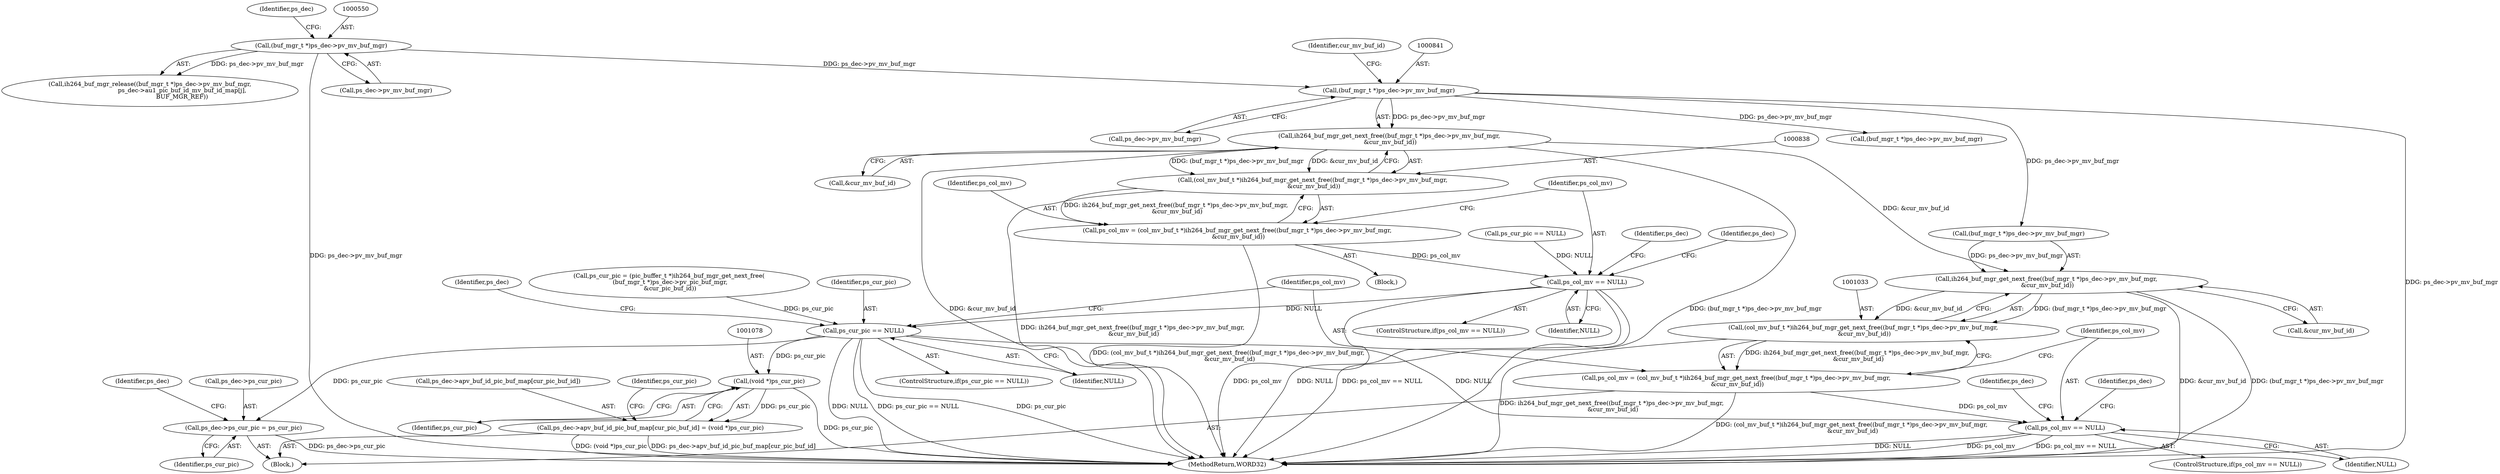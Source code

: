 digraph "0_Android_a78887bcffbc2995cf9ed72e0697acf560875e9e_3@API" {
"1000839" [label="(Call,ih264_buf_mgr_get_next_free((buf_mgr_t *)ps_dec->pv_mv_buf_mgr,\n &cur_mv_buf_id))"];
"1000840" [label="(Call,(buf_mgr_t *)ps_dec->pv_mv_buf_mgr)"];
"1000549" [label="(Call,(buf_mgr_t *)ps_dec->pv_mv_buf_mgr)"];
"1000837" [label="(Call,(col_mv_buf_t *)ih264_buf_mgr_get_next_free((buf_mgr_t *)ps_dec->pv_mv_buf_mgr,\n &cur_mv_buf_id))"];
"1000835" [label="(Call,ps_col_mv = (col_mv_buf_t *)ih264_buf_mgr_get_next_free((buf_mgr_t *)ps_dec->pv_mv_buf_mgr,\n &cur_mv_buf_id))"];
"1000848" [label="(Call,ps_col_mv == NULL)"];
"1001019" [label="(Call,ps_cur_pic == NULL)"];
"1001043" [label="(Call,ps_col_mv == NULL)"];
"1001054" [label="(Call,ps_dec->ps_cur_pic = ps_cur_pic)"];
"1001077" [label="(Call,(void *)ps_cur_pic)"];
"1001071" [label="(Call,ps_dec->apv_buf_id_pic_buf_map[cur_pic_buf_id] = (void *)ps_cur_pic)"];
"1001034" [label="(Call,ih264_buf_mgr_get_next_free((buf_mgr_t *)ps_dec->pv_mv_buf_mgr,\n &cur_mv_buf_id))"];
"1001032" [label="(Call,(col_mv_buf_t *)ih264_buf_mgr_get_next_free((buf_mgr_t *)ps_dec->pv_mv_buf_mgr,\n &cur_mv_buf_id))"];
"1001030" [label="(Call,ps_col_mv = (col_mv_buf_t *)ih264_buf_mgr_get_next_free((buf_mgr_t *)ps_dec->pv_mv_buf_mgr,\n &cur_mv_buf_id))"];
"1000854" [label="(Identifier,ps_dec)"];
"1001043" [label="(Call,ps_col_mv == NULL)"];
"1001035" [label="(Call,(buf_mgr_t *)ps_dec->pv_mv_buf_mgr)"];
"1001034" [label="(Call,ih264_buf_mgr_get_next_free((buf_mgr_t *)ps_dec->pv_mv_buf_mgr,\n &cur_mv_buf_id))"];
"1000549" [label="(Call,(buf_mgr_t *)ps_dec->pv_mv_buf_mgr)"];
"1001019" [label="(Call,ps_cur_pic == NULL)"];
"1000842" [label="(Call,ps_dec->pv_mv_buf_mgr)"];
"1001055" [label="(Call,ps_dec->ps_cur_pic)"];
"1001040" [label="(Call,&cur_mv_buf_id)"];
"1001079" [label="(Identifier,ps_cur_pic)"];
"1002052" [label="(MethodReturn,WORD32)"];
"1001020" [label="(Identifier,ps_cur_pic)"];
"1001071" [label="(Call,ps_dec->apv_buf_id_pic_buf_map[cur_pic_buf_id] = (void *)ps_cur_pic)"];
"1001049" [label="(Identifier,ps_dec)"];
"1001042" [label="(ControlStructure,if(ps_col_mv == NULL))"];
"1000837" [label="(Call,(col_mv_buf_t *)ih264_buf_mgr_get_next_free((buf_mgr_t *)ps_dec->pv_mv_buf_mgr,\n &cur_mv_buf_id))"];
"1000846" [label="(Identifier,cur_mv_buf_id)"];
"1000861" [label="(Identifier,ps_dec)"];
"1001025" [label="(Identifier,ps_dec)"];
"1001045" [label="(Identifier,NULL)"];
"1001031" [label="(Identifier,ps_col_mv)"];
"1001077" [label="(Call,(void *)ps_cur_pic)"];
"1001044" [label="(Identifier,ps_col_mv)"];
"1001018" [label="(ControlStructure,if(ps_cur_pic == NULL))"];
"1000793" [label="(Block,)"];
"1000556" [label="(Identifier,ps_dec)"];
"1000836" [label="(Identifier,ps_col_mv)"];
"1000847" [label="(ControlStructure,if(ps_col_mv == NULL))"];
"1001030" [label="(Call,ps_col_mv = (col_mv_buf_t *)ih264_buf_mgr_get_next_free((buf_mgr_t *)ps_dec->pv_mv_buf_mgr,\n &cur_mv_buf_id))"];
"1001061" [label="(Identifier,ps_dec)"];
"1001006" [label="(Call,ps_cur_pic = (pic_buffer_t *)ih264_buf_mgr_get_next_free(\n (buf_mgr_t *)ps_dec->pv_pic_buf_mgr,\n &cur_pic_buf_id))"];
"1001058" [label="(Identifier,ps_cur_pic)"];
"1000845" [label="(Call,&cur_mv_buf_id)"];
"1000814" [label="(Call,ps_cur_pic == NULL)"];
"1001021" [label="(Identifier,NULL)"];
"1001054" [label="(Call,ps_dec->ps_cur_pic = ps_cur_pic)"];
"1001032" [label="(Call,(col_mv_buf_t *)ih264_buf_mgr_get_next_free((buf_mgr_t *)ps_dec->pv_mv_buf_mgr,\n &cur_mv_buf_id))"];
"1000848" [label="(Call,ps_col_mv == NULL)"];
"1000849" [label="(Identifier,ps_col_mv)"];
"1001082" [label="(Identifier,ps_cur_pic)"];
"1000551" [label="(Call,ps_dec->pv_mv_buf_mgr)"];
"1000949" [label="(Block,)"];
"1000835" [label="(Call,ps_col_mv = (col_mv_buf_t *)ih264_buf_mgr_get_next_free((buf_mgr_t *)ps_dec->pv_mv_buf_mgr,\n &cur_mv_buf_id))"];
"1000548" [label="(Call,ih264_buf_mgr_release((buf_mgr_t *)ps_dec->pv_mv_buf_mgr,\n                                  ps_dec->au1_pic_buf_id_mv_buf_id_map[j],\n                                  BUF_MGR_REF))"];
"1000972" [label="(Call,(buf_mgr_t *)ps_dec->pv_mv_buf_mgr)"];
"1000850" [label="(Identifier,NULL)"];
"1001056" [label="(Identifier,ps_dec)"];
"1000839" [label="(Call,ih264_buf_mgr_get_next_free((buf_mgr_t *)ps_dec->pv_mv_buf_mgr,\n &cur_mv_buf_id))"];
"1001072" [label="(Call,ps_dec->apv_buf_id_pic_buf_map[cur_pic_buf_id])"];
"1000840" [label="(Call,(buf_mgr_t *)ps_dec->pv_mv_buf_mgr)"];
"1000839" -> "1000837"  [label="AST: "];
"1000839" -> "1000845"  [label="CFG: "];
"1000840" -> "1000839"  [label="AST: "];
"1000845" -> "1000839"  [label="AST: "];
"1000837" -> "1000839"  [label="CFG: "];
"1000839" -> "1002052"  [label="DDG: &cur_mv_buf_id"];
"1000839" -> "1002052"  [label="DDG: (buf_mgr_t *)ps_dec->pv_mv_buf_mgr"];
"1000839" -> "1000837"  [label="DDG: (buf_mgr_t *)ps_dec->pv_mv_buf_mgr"];
"1000839" -> "1000837"  [label="DDG: &cur_mv_buf_id"];
"1000840" -> "1000839"  [label="DDG: ps_dec->pv_mv_buf_mgr"];
"1000839" -> "1001034"  [label="DDG: &cur_mv_buf_id"];
"1000840" -> "1000842"  [label="CFG: "];
"1000841" -> "1000840"  [label="AST: "];
"1000842" -> "1000840"  [label="AST: "];
"1000846" -> "1000840"  [label="CFG: "];
"1000840" -> "1002052"  [label="DDG: ps_dec->pv_mv_buf_mgr"];
"1000549" -> "1000840"  [label="DDG: ps_dec->pv_mv_buf_mgr"];
"1000840" -> "1000972"  [label="DDG: ps_dec->pv_mv_buf_mgr"];
"1000840" -> "1001035"  [label="DDG: ps_dec->pv_mv_buf_mgr"];
"1000549" -> "1000548"  [label="AST: "];
"1000549" -> "1000551"  [label="CFG: "];
"1000550" -> "1000549"  [label="AST: "];
"1000551" -> "1000549"  [label="AST: "];
"1000556" -> "1000549"  [label="CFG: "];
"1000549" -> "1002052"  [label="DDG: ps_dec->pv_mv_buf_mgr"];
"1000549" -> "1000548"  [label="DDG: ps_dec->pv_mv_buf_mgr"];
"1000837" -> "1000835"  [label="AST: "];
"1000838" -> "1000837"  [label="AST: "];
"1000835" -> "1000837"  [label="CFG: "];
"1000837" -> "1002052"  [label="DDG: ih264_buf_mgr_get_next_free((buf_mgr_t *)ps_dec->pv_mv_buf_mgr,\n &cur_mv_buf_id)"];
"1000837" -> "1000835"  [label="DDG: ih264_buf_mgr_get_next_free((buf_mgr_t *)ps_dec->pv_mv_buf_mgr,\n &cur_mv_buf_id)"];
"1000835" -> "1000793"  [label="AST: "];
"1000836" -> "1000835"  [label="AST: "];
"1000849" -> "1000835"  [label="CFG: "];
"1000835" -> "1002052"  [label="DDG: (col_mv_buf_t *)ih264_buf_mgr_get_next_free((buf_mgr_t *)ps_dec->pv_mv_buf_mgr,\n &cur_mv_buf_id)"];
"1000835" -> "1000848"  [label="DDG: ps_col_mv"];
"1000848" -> "1000847"  [label="AST: "];
"1000848" -> "1000850"  [label="CFG: "];
"1000849" -> "1000848"  [label="AST: "];
"1000850" -> "1000848"  [label="AST: "];
"1000854" -> "1000848"  [label="CFG: "];
"1000861" -> "1000848"  [label="CFG: "];
"1000848" -> "1002052"  [label="DDG: ps_col_mv"];
"1000848" -> "1002052"  [label="DDG: NULL"];
"1000848" -> "1002052"  [label="DDG: ps_col_mv == NULL"];
"1000814" -> "1000848"  [label="DDG: NULL"];
"1000848" -> "1001019"  [label="DDG: NULL"];
"1001019" -> "1001018"  [label="AST: "];
"1001019" -> "1001021"  [label="CFG: "];
"1001020" -> "1001019"  [label="AST: "];
"1001021" -> "1001019"  [label="AST: "];
"1001025" -> "1001019"  [label="CFG: "];
"1001031" -> "1001019"  [label="CFG: "];
"1001019" -> "1002052"  [label="DDG: NULL"];
"1001019" -> "1002052"  [label="DDG: ps_cur_pic == NULL"];
"1001019" -> "1002052"  [label="DDG: ps_cur_pic"];
"1001006" -> "1001019"  [label="DDG: ps_cur_pic"];
"1001019" -> "1001043"  [label="DDG: NULL"];
"1001019" -> "1001054"  [label="DDG: ps_cur_pic"];
"1001019" -> "1001077"  [label="DDG: ps_cur_pic"];
"1001043" -> "1001042"  [label="AST: "];
"1001043" -> "1001045"  [label="CFG: "];
"1001044" -> "1001043"  [label="AST: "];
"1001045" -> "1001043"  [label="AST: "];
"1001049" -> "1001043"  [label="CFG: "];
"1001056" -> "1001043"  [label="CFG: "];
"1001043" -> "1002052"  [label="DDG: NULL"];
"1001043" -> "1002052"  [label="DDG: ps_col_mv"];
"1001043" -> "1002052"  [label="DDG: ps_col_mv == NULL"];
"1001030" -> "1001043"  [label="DDG: ps_col_mv"];
"1001054" -> "1000949"  [label="AST: "];
"1001054" -> "1001058"  [label="CFG: "];
"1001055" -> "1001054"  [label="AST: "];
"1001058" -> "1001054"  [label="AST: "];
"1001061" -> "1001054"  [label="CFG: "];
"1001054" -> "1002052"  [label="DDG: ps_dec->ps_cur_pic"];
"1001077" -> "1001071"  [label="AST: "];
"1001077" -> "1001079"  [label="CFG: "];
"1001078" -> "1001077"  [label="AST: "];
"1001079" -> "1001077"  [label="AST: "];
"1001071" -> "1001077"  [label="CFG: "];
"1001077" -> "1002052"  [label="DDG: ps_cur_pic"];
"1001077" -> "1001071"  [label="DDG: ps_cur_pic"];
"1001071" -> "1000949"  [label="AST: "];
"1001072" -> "1001071"  [label="AST: "];
"1001082" -> "1001071"  [label="CFG: "];
"1001071" -> "1002052"  [label="DDG: ps_dec->apv_buf_id_pic_buf_map[cur_pic_buf_id]"];
"1001071" -> "1002052"  [label="DDG: (void *)ps_cur_pic"];
"1001034" -> "1001032"  [label="AST: "];
"1001034" -> "1001040"  [label="CFG: "];
"1001035" -> "1001034"  [label="AST: "];
"1001040" -> "1001034"  [label="AST: "];
"1001032" -> "1001034"  [label="CFG: "];
"1001034" -> "1002052"  [label="DDG: &cur_mv_buf_id"];
"1001034" -> "1002052"  [label="DDG: (buf_mgr_t *)ps_dec->pv_mv_buf_mgr"];
"1001034" -> "1001032"  [label="DDG: (buf_mgr_t *)ps_dec->pv_mv_buf_mgr"];
"1001034" -> "1001032"  [label="DDG: &cur_mv_buf_id"];
"1001035" -> "1001034"  [label="DDG: ps_dec->pv_mv_buf_mgr"];
"1001032" -> "1001030"  [label="AST: "];
"1001033" -> "1001032"  [label="AST: "];
"1001030" -> "1001032"  [label="CFG: "];
"1001032" -> "1002052"  [label="DDG: ih264_buf_mgr_get_next_free((buf_mgr_t *)ps_dec->pv_mv_buf_mgr,\n &cur_mv_buf_id)"];
"1001032" -> "1001030"  [label="DDG: ih264_buf_mgr_get_next_free((buf_mgr_t *)ps_dec->pv_mv_buf_mgr,\n &cur_mv_buf_id)"];
"1001030" -> "1000949"  [label="AST: "];
"1001031" -> "1001030"  [label="AST: "];
"1001044" -> "1001030"  [label="CFG: "];
"1001030" -> "1002052"  [label="DDG: (col_mv_buf_t *)ih264_buf_mgr_get_next_free((buf_mgr_t *)ps_dec->pv_mv_buf_mgr,\n &cur_mv_buf_id)"];
}
